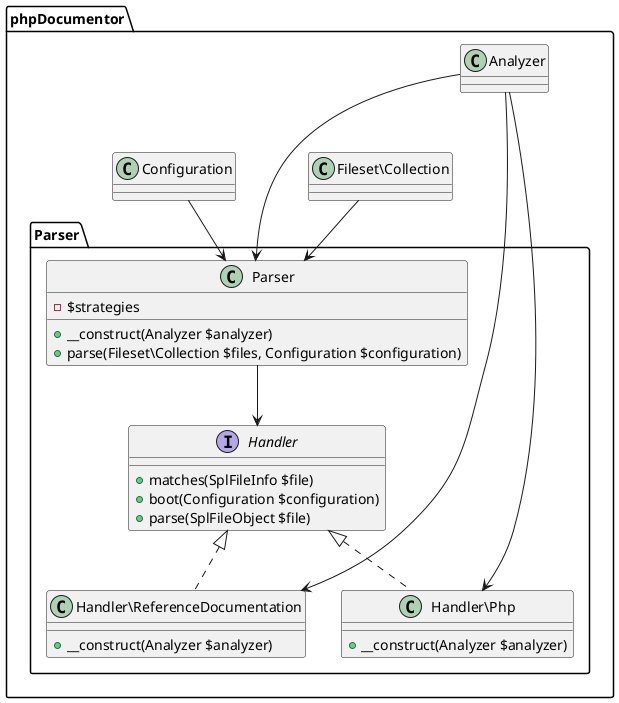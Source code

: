 @startuml

package phpDocumentor {
    class Analyzer
    class Configuration
    class Fileset\Collection

    package Parser {
        class Parser {
            - $strategies
            + __construct(Analyzer $analyzer)
            + parse(Fileset\Collection $files, Configuration $configuration)
        }

        interface Handler {
          + matches(SplFileInfo $file)
          + boot(Configuration $configuration)
          + parse(SplFileObject $file)
        }

        class Handler\Php {
            + __construct(Analyzer $analyzer)
        }

        class Handler\ReferenceDocumentation {
            + __construct(Analyzer $analyzer)
        }

        "Analyzer" --> "Parser"
        "Configuration" --> "Parser"
        "Fileset\Collection" --> "Parser"
        "Parser" --> "Handler"
        "Handler" <|.. "Handler\Php"
        "Handler" <|.. "Handler\ReferenceDocumentation"
        "Analyzer" -----> "Handler\Php"
        "Analyzer" -----> "Handler\ReferenceDocumentation"
    }
}

@enduml